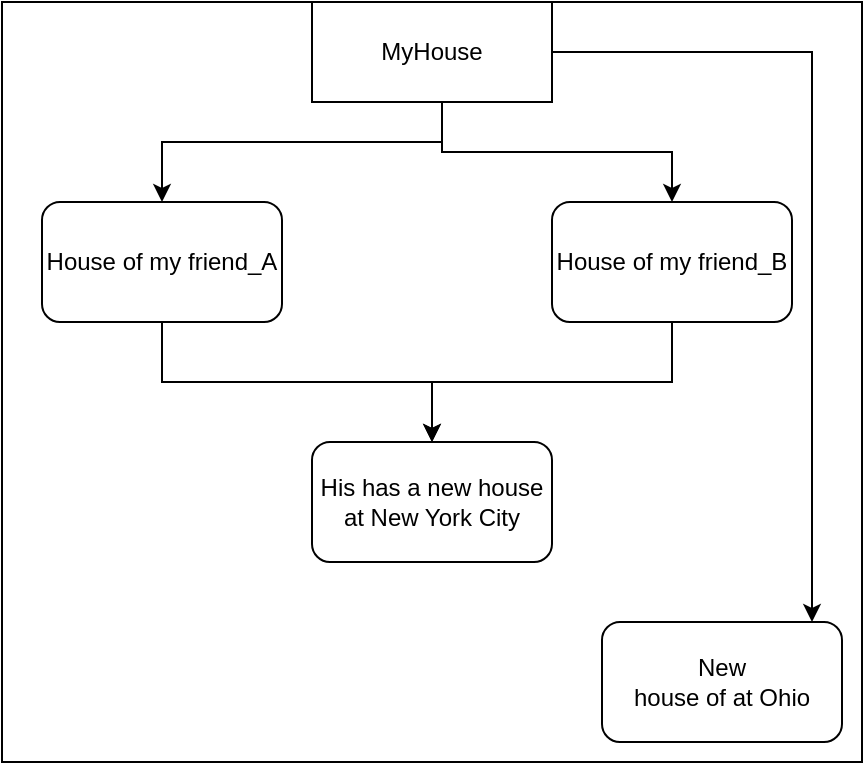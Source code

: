 <mxfile version="21.3.3" type="github">
  <diagram name="Страница 1" id="OWC0lmn7g0es4ZwRftjZ">
    <mxGraphModel dx="1462" dy="621" grid="1" gridSize="10" guides="1" tooltips="1" connect="1" arrows="1" fold="1" page="1" pageScale="1" pageWidth="827" pageHeight="1169" math="0" shadow="0">
      <root>
        <mxCell id="0" />
        <mxCell id="1" parent="0" />
        <mxCell id="24-YC4noKM_9JgD1H4YL-6" value="" style="rounded=0;whiteSpace=wrap;html=1;" vertex="1" parent="1">
          <mxGeometry width="430" height="380" as="geometry" />
        </mxCell>
        <mxCell id="24-YC4noKM_9JgD1H4YL-10" style="edgeStyle=orthogonalEdgeStyle;rounded=0;orthogonalLoop=1;jettySize=auto;html=1;entryX=0.5;entryY=0;entryDx=0;entryDy=0;" edge="1" parent="1" target="24-YC4noKM_9JgD1H4YL-8">
          <mxGeometry relative="1" as="geometry">
            <mxPoint x="220" y="70" as="sourcePoint" />
            <Array as="points">
              <mxPoint x="215" y="70" />
              <mxPoint x="80" y="70" />
            </Array>
          </mxGeometry>
        </mxCell>
        <mxCell id="24-YC4noKM_9JgD1H4YL-12" style="edgeStyle=orthogonalEdgeStyle;rounded=0;orthogonalLoop=1;jettySize=auto;html=1;" edge="1" parent="1" source="24-YC4noKM_9JgD1H4YL-7" target="24-YC4noKM_9JgD1H4YL-11">
          <mxGeometry relative="1" as="geometry">
            <Array as="points">
              <mxPoint x="220" y="75" />
              <mxPoint x="335" y="75" />
            </Array>
          </mxGeometry>
        </mxCell>
        <mxCell id="24-YC4noKM_9JgD1H4YL-19" style="edgeStyle=orthogonalEdgeStyle;rounded=0;orthogonalLoop=1;jettySize=auto;html=1;entryX=0.875;entryY=0;entryDx=0;entryDy=0;entryPerimeter=0;" edge="1" parent="1" source="24-YC4noKM_9JgD1H4YL-7" target="24-YC4noKM_9JgD1H4YL-17">
          <mxGeometry relative="1" as="geometry" />
        </mxCell>
        <mxCell id="24-YC4noKM_9JgD1H4YL-7" value="MyHouse" style="rounded=0;whiteSpace=wrap;html=1;" vertex="1" parent="1">
          <mxGeometry x="155" width="120" height="50" as="geometry" />
        </mxCell>
        <mxCell id="24-YC4noKM_9JgD1H4YL-15" style="edgeStyle=orthogonalEdgeStyle;rounded=0;orthogonalLoop=1;jettySize=auto;html=1;entryX=0.5;entryY=0;entryDx=0;entryDy=0;" edge="1" parent="1" source="24-YC4noKM_9JgD1H4YL-8" target="24-YC4noKM_9JgD1H4YL-13">
          <mxGeometry relative="1" as="geometry">
            <Array as="points">
              <mxPoint x="80" y="190" />
              <mxPoint x="215" y="190" />
            </Array>
          </mxGeometry>
        </mxCell>
        <mxCell id="24-YC4noKM_9JgD1H4YL-8" value="House of my friend_A" style="rounded=1;whiteSpace=wrap;html=1;" vertex="1" parent="1">
          <mxGeometry x="20" y="100" width="120" height="60" as="geometry" />
        </mxCell>
        <mxCell id="24-YC4noKM_9JgD1H4YL-14" style="edgeStyle=orthogonalEdgeStyle;rounded=0;orthogonalLoop=1;jettySize=auto;html=1;entryX=0.5;entryY=0;entryDx=0;entryDy=0;" edge="1" parent="1" source="24-YC4noKM_9JgD1H4YL-11" target="24-YC4noKM_9JgD1H4YL-13">
          <mxGeometry relative="1" as="geometry" />
        </mxCell>
        <mxCell id="24-YC4noKM_9JgD1H4YL-11" value="House of my friend_B" style="rounded=1;whiteSpace=wrap;html=1;" vertex="1" parent="1">
          <mxGeometry x="275" y="100" width="120" height="60" as="geometry" />
        </mxCell>
        <mxCell id="24-YC4noKM_9JgD1H4YL-13" value="His has a new house at New York City" style="rounded=1;whiteSpace=wrap;html=1;" vertex="1" parent="1">
          <mxGeometry x="155" y="220" width="120" height="60" as="geometry" />
        </mxCell>
        <mxCell id="24-YC4noKM_9JgD1H4YL-17" value="New&lt;div&gt;house of at Ohio&lt;/div&gt;" style="rounded=1;whiteSpace=wrap;html=1;" vertex="1" parent="1">
          <mxGeometry x="300" y="310" width="120" height="60" as="geometry" />
        </mxCell>
      </root>
    </mxGraphModel>
  </diagram>
</mxfile>
